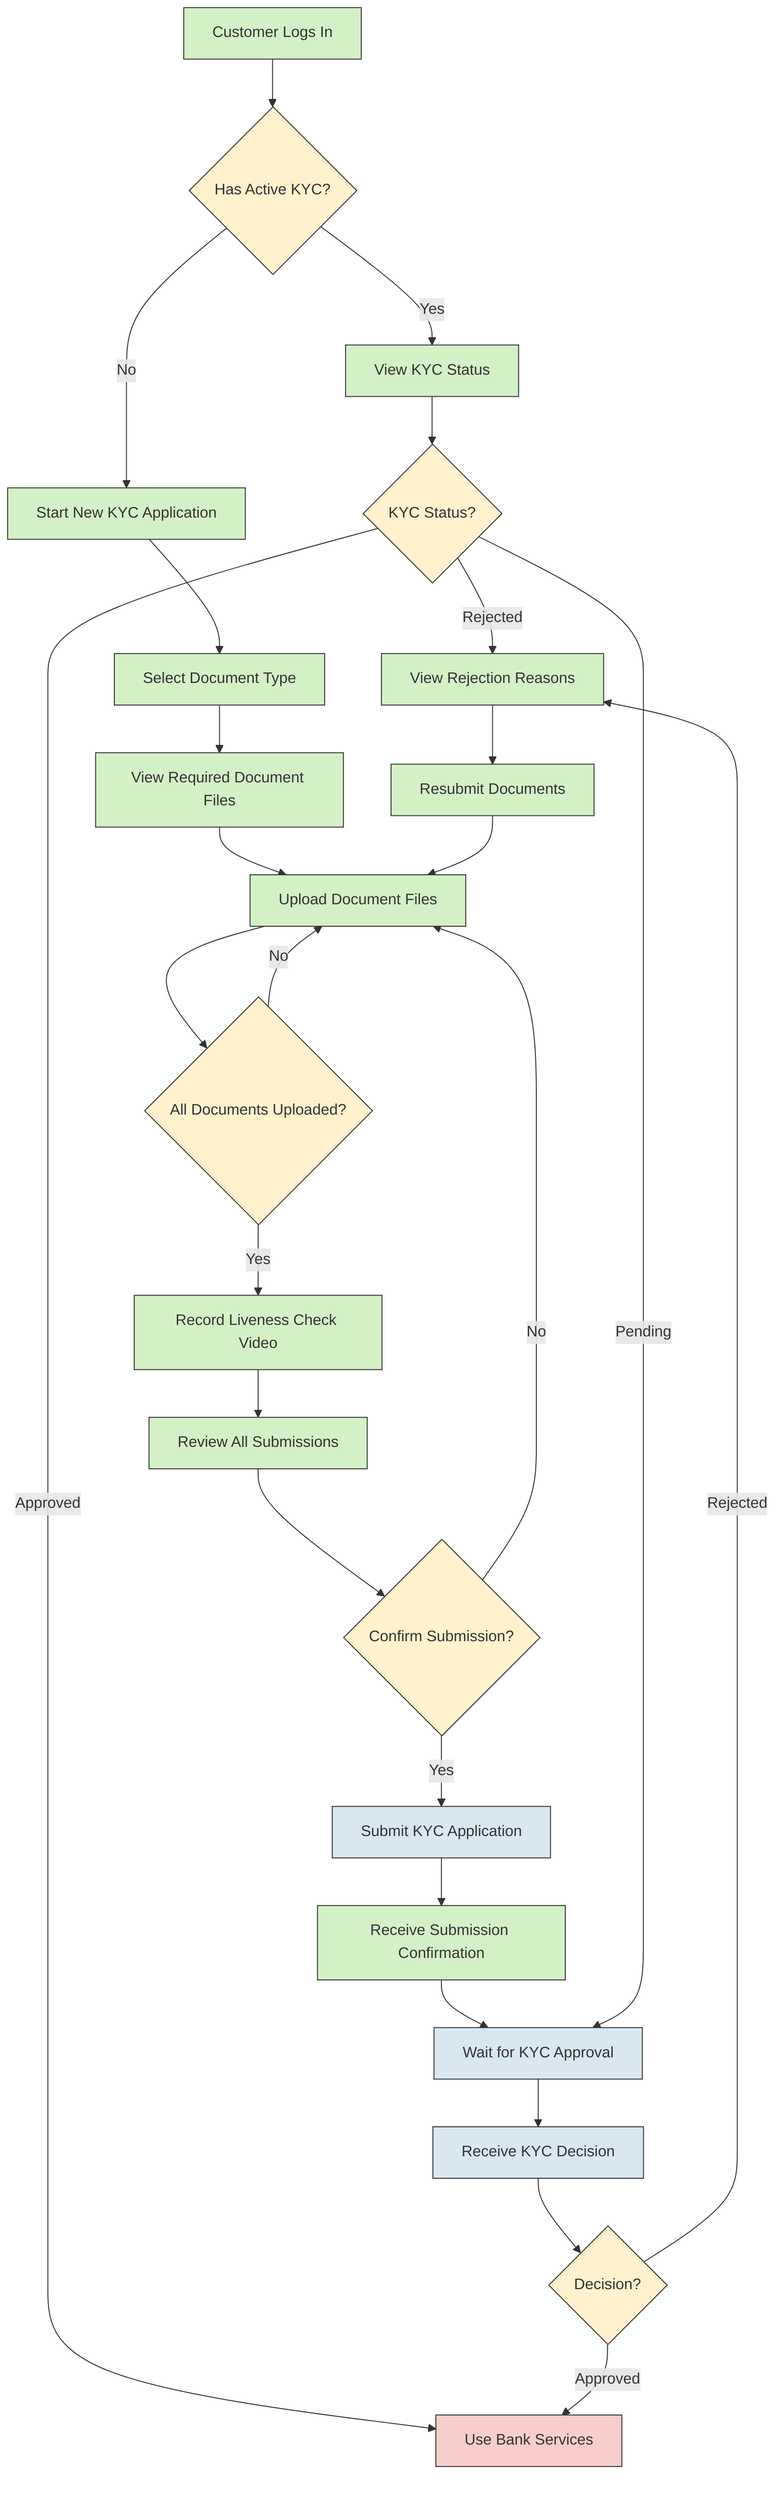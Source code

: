 graph TD
    A[Customer Logs In] --> B{Has Active KYC?}
    B -->|Yes| C[View KYC Status]
    B -->|No| D[Start New KYC Application]

    D --> E[Select Document Type]
    E --> F[View Required Document Files]
    F --> G[Upload Document Files]
    G --> H{All Documents Uploaded?}
    H -->|No| G
    H -->|Yes| I[Record Liveness Check Video]
    I --> J[Review All Submissions]
    J --> K{Confirm Submission?}
    K -->|No| G
    K -->|Yes| L[Submit KYC Application]
    L --> M[Receive Submission Confirmation]
    M --> N[Wait for KYC Approval]

    C --> O{KYC Status?}
    O -->|Approved| P[Use Bank Services]
    O -->|Rejected| Q[View Rejection Reasons]
    Q --> R[Resubmit Documents]
    R --> G
    O -->|Pending| N

    N --> S[Receive KYC Decision]
    S --> T{Decision?}
    T -->|Approved| P
    T -->|Rejected| Q

    classDef customer fill:#d4f1c5,stroke:#333,stroke-width:1px;
    classDef process fill:#d9e7f1,stroke:#333,stroke-width:1px;
    classDef decision fill:#fff2cc,stroke:#333,stroke-width:1px;
    classDef endpoint fill:#f8cecc,stroke:#333,stroke-width:1px;

    class A,C,D,E,F,G,I,J,M,P,Q,R customer;
    class L,N,S process;
    class B,H,K,O,T decision;
    class P endpoint;